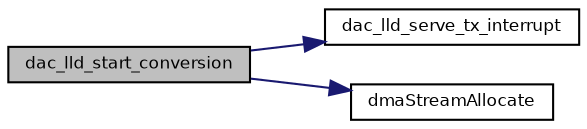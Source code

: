 digraph "dac_lld_start_conversion"
{
  bgcolor="transparent";
  edge [fontname="Helvetica",fontsize="8",labelfontname="Helvetica",labelfontsize="8"];
  node [fontname="Helvetica",fontsize="8",shape=record];
  rankdir="LR";
  Node7 [label="dac_lld_start_conversion",height=0.2,width=0.4,color="black", fillcolor="grey75", style="filled", fontcolor="black"];
  Node7 -> Node8 [color="midnightblue",fontsize="8",style="solid",fontname="Helvetica"];
  Node8 [label="dac_lld_serve_tx_interrupt",height=0.2,width=0.4,color="black",URL="$group___d_a_c.html#gafeedb559e2838a4b1573d2e4ecb7d8a1",tooltip="Shared end/half-of-tx service routine. "];
  Node7 -> Node9 [color="midnightblue",fontsize="8",style="solid",fontname="Helvetica"];
  Node9 [label="dmaStreamAllocate",height=0.2,width=0.4,color="black",URL="$group___s_t_m32___d_m_a.html#ga2779cd46d0f5e9d7a6e549391e05cdd0",tooltip="Allocates a DMA stream. "];
}
